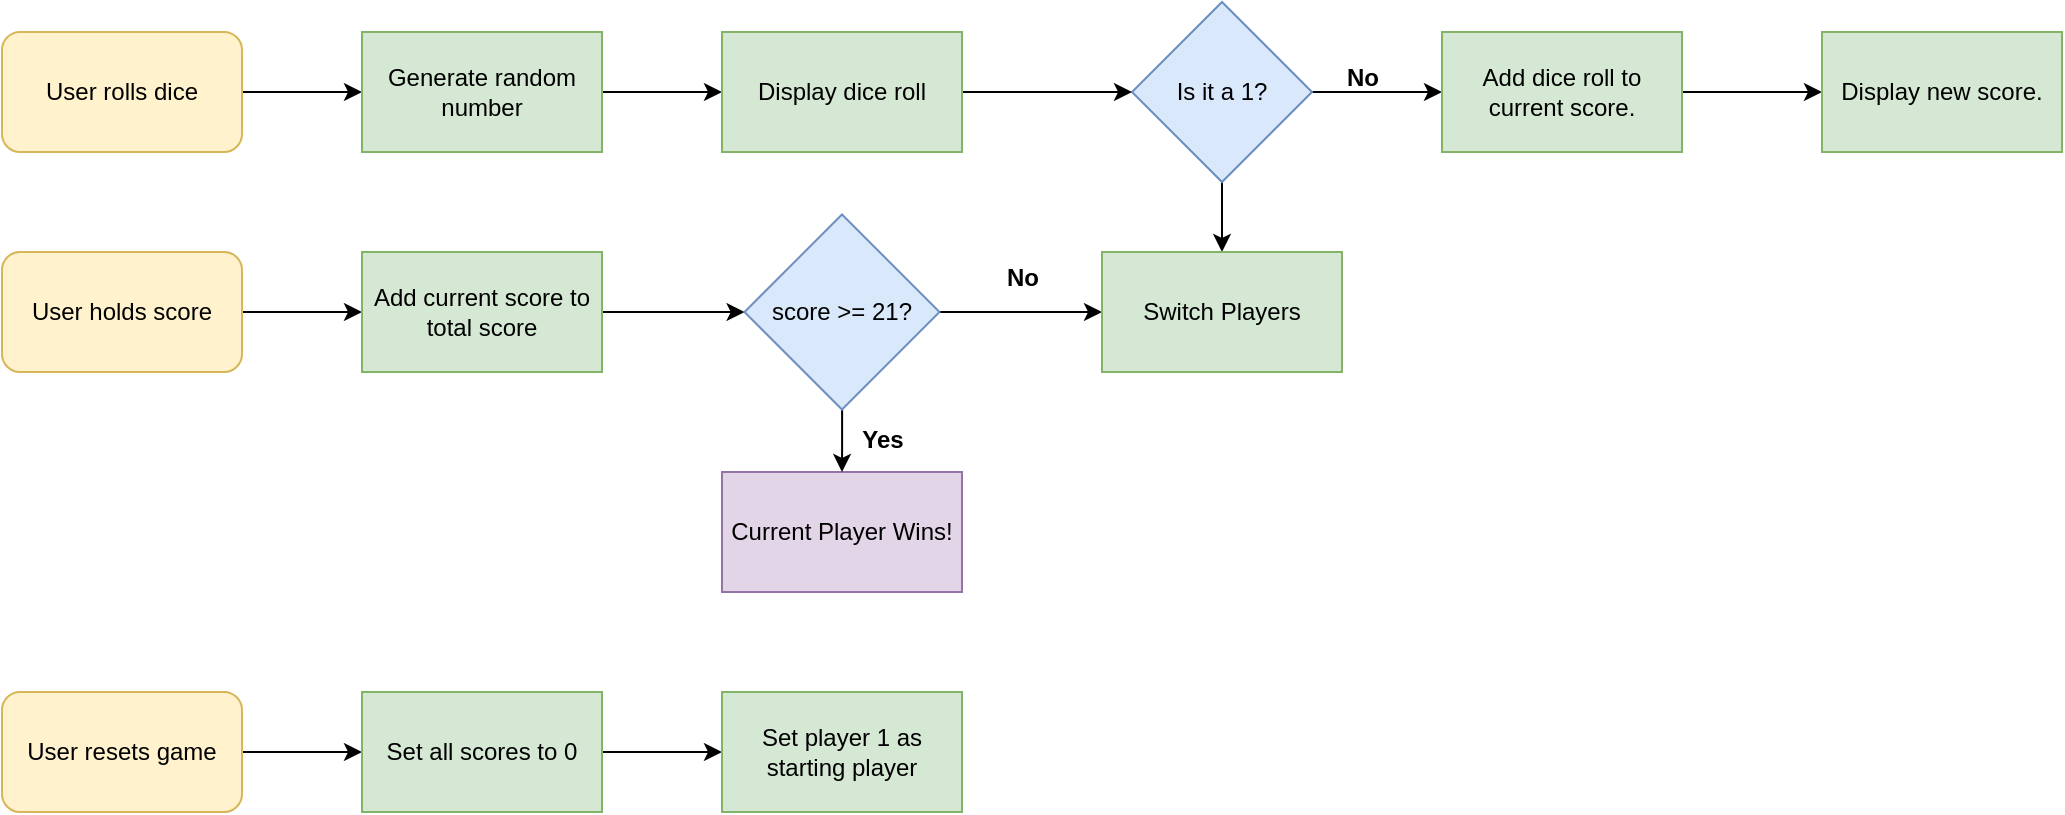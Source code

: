 <mxfile version="23.1.4" type="device">
  <diagram name="Page-1" id="Bb6LXDtEz_sYWGLjZxI-">
    <mxGraphModel dx="1306" dy="801" grid="1" gridSize="10" guides="1" tooltips="1" connect="1" arrows="1" fold="1" page="1" pageScale="1" pageWidth="1100" pageHeight="850" math="0" shadow="0">
      <root>
        <mxCell id="0" />
        <mxCell id="1" parent="0" />
        <mxCell id="GYPXxwKoCCbLL2YYA7uZ-16" style="edgeStyle=orthogonalEdgeStyle;rounded=0;orthogonalLoop=1;jettySize=auto;html=1;exitX=1;exitY=0.5;exitDx=0;exitDy=0;entryX=0;entryY=0.5;entryDx=0;entryDy=0;" edge="1" parent="1" source="GYPXxwKoCCbLL2YYA7uZ-1" target="GYPXxwKoCCbLL2YYA7uZ-3">
          <mxGeometry relative="1" as="geometry" />
        </mxCell>
        <mxCell id="GYPXxwKoCCbLL2YYA7uZ-1" value="User rolls dice" style="rounded=1;whiteSpace=wrap;html=1;fillColor=#fff2cc;strokeColor=#d6b656;" vertex="1" parent="1">
          <mxGeometry x="40" y="130" width="120" height="60" as="geometry" />
        </mxCell>
        <mxCell id="GYPXxwKoCCbLL2YYA7uZ-17" style="edgeStyle=orthogonalEdgeStyle;rounded=0;orthogonalLoop=1;jettySize=auto;html=1;exitX=1;exitY=0.5;exitDx=0;exitDy=0;entryX=0;entryY=0.5;entryDx=0;entryDy=0;" edge="1" parent="1" source="GYPXxwKoCCbLL2YYA7uZ-3" target="GYPXxwKoCCbLL2YYA7uZ-9">
          <mxGeometry relative="1" as="geometry" />
        </mxCell>
        <mxCell id="GYPXxwKoCCbLL2YYA7uZ-3" value="Generate random number" style="rounded=0;whiteSpace=wrap;html=1;fillColor=#d5e8d4;strokeColor=#82b366;" vertex="1" parent="1">
          <mxGeometry x="220" y="130" width="120" height="60" as="geometry" />
        </mxCell>
        <mxCell id="GYPXxwKoCCbLL2YYA7uZ-18" style="edgeStyle=orthogonalEdgeStyle;rounded=0;orthogonalLoop=1;jettySize=auto;html=1;exitX=0.5;exitY=1;exitDx=0;exitDy=0;" edge="1" parent="1" source="GYPXxwKoCCbLL2YYA7uZ-4" target="GYPXxwKoCCbLL2YYA7uZ-13">
          <mxGeometry relative="1" as="geometry" />
        </mxCell>
        <mxCell id="GYPXxwKoCCbLL2YYA7uZ-21" style="edgeStyle=orthogonalEdgeStyle;rounded=0;orthogonalLoop=1;jettySize=auto;html=1;exitX=1;exitY=0.5;exitDx=0;exitDy=0;entryX=0;entryY=0.5;entryDx=0;entryDy=0;" edge="1" parent="1" source="GYPXxwKoCCbLL2YYA7uZ-4" target="GYPXxwKoCCbLL2YYA7uZ-10">
          <mxGeometry relative="1" as="geometry" />
        </mxCell>
        <mxCell id="GYPXxwKoCCbLL2YYA7uZ-4" value="Is it a 1?" style="rhombus;whiteSpace=wrap;html=1;fillColor=#dae8fc;strokeColor=#6c8ebf;" vertex="1" parent="1">
          <mxGeometry x="605" y="115" width="90" height="90" as="geometry" />
        </mxCell>
        <mxCell id="GYPXxwKoCCbLL2YYA7uZ-5" value="Current Player Wins!" style="rounded=0;whiteSpace=wrap;html=1;fillColor=#e1d5e7;strokeColor=#9673a6;" vertex="1" parent="1">
          <mxGeometry x="400" y="350" width="120" height="60" as="geometry" />
        </mxCell>
        <mxCell id="GYPXxwKoCCbLL2YYA7uZ-23" style="edgeStyle=orthogonalEdgeStyle;rounded=0;orthogonalLoop=1;jettySize=auto;html=1;exitX=1;exitY=0.5;exitDx=0;exitDy=0;" edge="1" parent="1" source="GYPXxwKoCCbLL2YYA7uZ-6" target="GYPXxwKoCCbLL2YYA7uZ-8">
          <mxGeometry relative="1" as="geometry" />
        </mxCell>
        <mxCell id="GYPXxwKoCCbLL2YYA7uZ-6" value="User holds score" style="rounded=1;whiteSpace=wrap;html=1;fillColor=#fff2cc;strokeColor=#d6b656;" vertex="1" parent="1">
          <mxGeometry x="40" y="240" width="120" height="60" as="geometry" />
        </mxCell>
        <mxCell id="GYPXxwKoCCbLL2YYA7uZ-27" style="edgeStyle=orthogonalEdgeStyle;rounded=0;orthogonalLoop=1;jettySize=auto;html=1;" edge="1" parent="1" source="GYPXxwKoCCbLL2YYA7uZ-7" target="GYPXxwKoCCbLL2YYA7uZ-14">
          <mxGeometry relative="1" as="geometry" />
        </mxCell>
        <mxCell id="GYPXxwKoCCbLL2YYA7uZ-7" value="User resets game" style="rounded=1;whiteSpace=wrap;html=1;fillColor=#fff2cc;strokeColor=#d6b656;" vertex="1" parent="1">
          <mxGeometry x="40" y="460" width="120" height="60" as="geometry" />
        </mxCell>
        <mxCell id="GYPXxwKoCCbLL2YYA7uZ-24" style="edgeStyle=orthogonalEdgeStyle;rounded=0;orthogonalLoop=1;jettySize=auto;html=1;exitX=1;exitY=0.5;exitDx=0;exitDy=0;" edge="1" parent="1" source="GYPXxwKoCCbLL2YYA7uZ-8" target="GYPXxwKoCCbLL2YYA7uZ-12">
          <mxGeometry relative="1" as="geometry" />
        </mxCell>
        <mxCell id="GYPXxwKoCCbLL2YYA7uZ-8" value="Add current score to total score" style="rounded=0;whiteSpace=wrap;html=1;fillColor=#d5e8d4;strokeColor=#82b366;" vertex="1" parent="1">
          <mxGeometry x="220" y="240" width="120" height="60" as="geometry" />
        </mxCell>
        <mxCell id="GYPXxwKoCCbLL2YYA7uZ-20" style="edgeStyle=orthogonalEdgeStyle;rounded=0;orthogonalLoop=1;jettySize=auto;html=1;exitX=1;exitY=0.5;exitDx=0;exitDy=0;entryX=0;entryY=0.5;entryDx=0;entryDy=0;" edge="1" parent="1" source="GYPXxwKoCCbLL2YYA7uZ-9" target="GYPXxwKoCCbLL2YYA7uZ-4">
          <mxGeometry relative="1" as="geometry" />
        </mxCell>
        <mxCell id="GYPXxwKoCCbLL2YYA7uZ-9" value="Display dice roll" style="rounded=0;whiteSpace=wrap;html=1;fillColor=#d5e8d4;strokeColor=#82b366;" vertex="1" parent="1">
          <mxGeometry x="400" y="130" width="120" height="60" as="geometry" />
        </mxCell>
        <mxCell id="GYPXxwKoCCbLL2YYA7uZ-22" style="edgeStyle=orthogonalEdgeStyle;rounded=0;orthogonalLoop=1;jettySize=auto;html=1;exitX=1;exitY=0.5;exitDx=0;exitDy=0;entryX=0;entryY=0.5;entryDx=0;entryDy=0;" edge="1" parent="1" source="GYPXxwKoCCbLL2YYA7uZ-10" target="GYPXxwKoCCbLL2YYA7uZ-11">
          <mxGeometry relative="1" as="geometry" />
        </mxCell>
        <mxCell id="GYPXxwKoCCbLL2YYA7uZ-10" value="Add dice roll to current score." style="rounded=0;whiteSpace=wrap;html=1;fillColor=#d5e8d4;strokeColor=#82b366;" vertex="1" parent="1">
          <mxGeometry x="760" y="130" width="120" height="60" as="geometry" />
        </mxCell>
        <mxCell id="GYPXxwKoCCbLL2YYA7uZ-11" value="Display new score." style="rounded=0;whiteSpace=wrap;html=1;fillColor=#d5e8d4;strokeColor=#82b366;" vertex="1" parent="1">
          <mxGeometry x="950" y="130" width="120" height="60" as="geometry" />
        </mxCell>
        <mxCell id="GYPXxwKoCCbLL2YYA7uZ-25" style="edgeStyle=orthogonalEdgeStyle;rounded=0;orthogonalLoop=1;jettySize=auto;html=1;" edge="1" parent="1" source="GYPXxwKoCCbLL2YYA7uZ-12" target="GYPXxwKoCCbLL2YYA7uZ-5">
          <mxGeometry relative="1" as="geometry" />
        </mxCell>
        <mxCell id="GYPXxwKoCCbLL2YYA7uZ-26" style="edgeStyle=orthogonalEdgeStyle;rounded=0;orthogonalLoop=1;jettySize=auto;html=1;entryX=0;entryY=0.5;entryDx=0;entryDy=0;" edge="1" parent="1" source="GYPXxwKoCCbLL2YYA7uZ-12" target="GYPXxwKoCCbLL2YYA7uZ-13">
          <mxGeometry relative="1" as="geometry" />
        </mxCell>
        <mxCell id="GYPXxwKoCCbLL2YYA7uZ-12" value="score &amp;gt;= 21?" style="rhombus;whiteSpace=wrap;html=1;fillColor=#dae8fc;strokeColor=#6c8ebf;" vertex="1" parent="1">
          <mxGeometry x="411.25" y="221.25" width="97.5" height="97.5" as="geometry" />
        </mxCell>
        <mxCell id="GYPXxwKoCCbLL2YYA7uZ-13" value="Switch Players" style="rounded=0;whiteSpace=wrap;html=1;fillColor=#d5e8d4;strokeColor=#82b366;" vertex="1" parent="1">
          <mxGeometry x="590" y="240" width="120" height="60" as="geometry" />
        </mxCell>
        <mxCell id="GYPXxwKoCCbLL2YYA7uZ-28" style="edgeStyle=orthogonalEdgeStyle;rounded=0;orthogonalLoop=1;jettySize=auto;html=1;exitX=1;exitY=0.5;exitDx=0;exitDy=0;" edge="1" parent="1" source="GYPXxwKoCCbLL2YYA7uZ-14" target="GYPXxwKoCCbLL2YYA7uZ-15">
          <mxGeometry relative="1" as="geometry" />
        </mxCell>
        <mxCell id="GYPXxwKoCCbLL2YYA7uZ-14" value="Set all scores to 0" style="rounded=0;whiteSpace=wrap;html=1;fillColor=#d5e8d4;strokeColor=#82b366;" vertex="1" parent="1">
          <mxGeometry x="220" y="460" width="120" height="60" as="geometry" />
        </mxCell>
        <mxCell id="GYPXxwKoCCbLL2YYA7uZ-15" value="Set player 1 as starting player" style="rounded=0;whiteSpace=wrap;html=1;fillColor=#d5e8d4;strokeColor=#82b366;" vertex="1" parent="1">
          <mxGeometry x="400" y="460" width="120" height="60" as="geometry" />
        </mxCell>
        <mxCell id="GYPXxwKoCCbLL2YYA7uZ-29" value="&lt;b&gt;No&lt;/b&gt;" style="text;html=1;align=center;verticalAlign=middle;resizable=0;points=[];autosize=1;strokeColor=none;fillColor=none;" vertex="1" parent="1">
          <mxGeometry x="700" y="138" width="40" height="30" as="geometry" />
        </mxCell>
        <mxCell id="GYPXxwKoCCbLL2YYA7uZ-30" value="&lt;b&gt;No&lt;/b&gt;" style="text;html=1;align=center;verticalAlign=middle;resizable=0;points=[];autosize=1;strokeColor=none;fillColor=none;" vertex="1" parent="1">
          <mxGeometry x="530" y="238" width="40" height="30" as="geometry" />
        </mxCell>
        <mxCell id="GYPXxwKoCCbLL2YYA7uZ-31" value="&lt;b&gt;Yes&lt;/b&gt;" style="text;html=1;align=center;verticalAlign=middle;resizable=0;points=[];autosize=1;strokeColor=none;fillColor=none;" vertex="1" parent="1">
          <mxGeometry x="460" y="318.75" width="40" height="30" as="geometry" />
        </mxCell>
      </root>
    </mxGraphModel>
  </diagram>
</mxfile>
